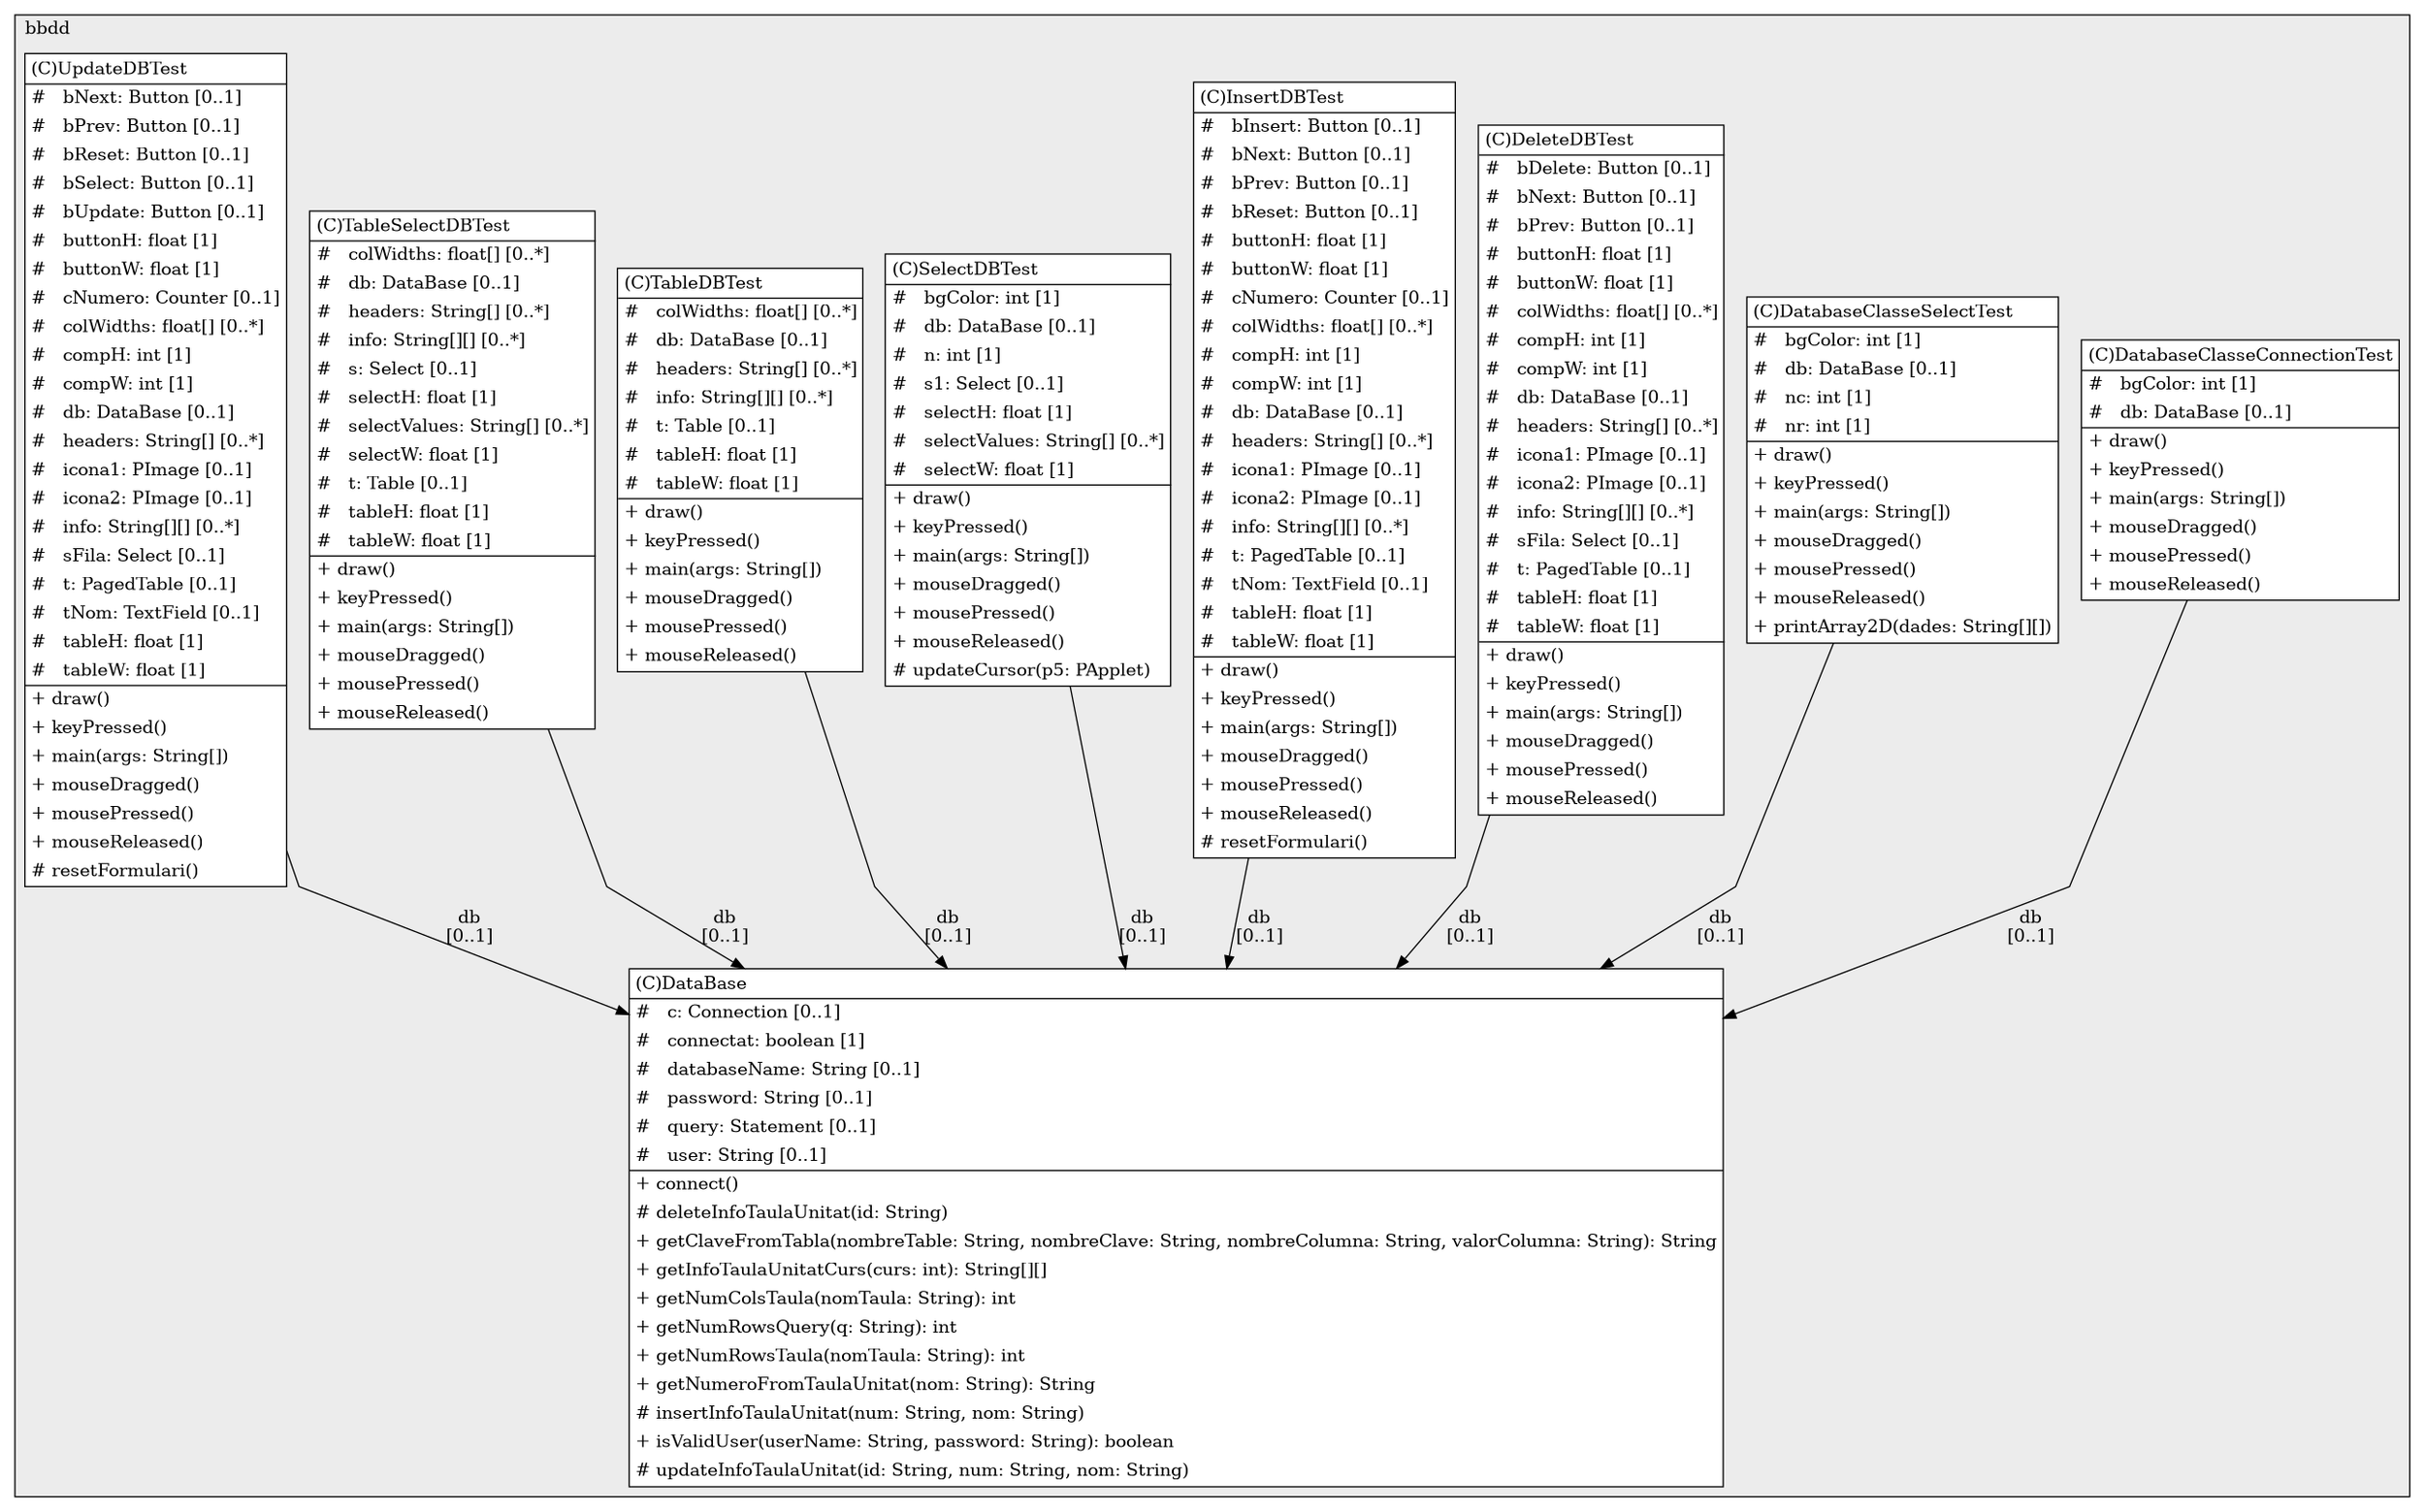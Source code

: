 @startuml

/' diagram meta data start
config=StructureConfiguration;
{
  "projectClassification": {
    "searchMode": "OpenProject", // OpenProject, AllProjects
    "includedProjects": "",
    "pathEndKeywords": "*.impl",
    "isClientPath": "",
    "isClientName": "",
    "isTestPath": "",
    "isTestName": "",
    "isMappingPath": "",
    "isMappingName": "",
    "isDataAccessPath": "",
    "isDataAccessName": "",
    "isDataStructurePath": "",
    "isDataStructureName": "",
    "isInterfaceStructuresPath": "",
    "isInterfaceStructuresName": "",
    "isEntryPointPath": "",
    "isEntryPointName": "",
    "treatFinalFieldsAsMandatory": false
  },
  "graphRestriction": {
    "classPackageExcludeFilter": "",
    "classPackageIncludeFilter": "",
    "classNameExcludeFilter": "",
    "classNameIncludeFilter": "",
    "methodNameExcludeFilter": "",
    "methodNameIncludeFilter": "",
    "removeByInheritance": "", // inheritance/annotation based filtering is done in a second step
    "removeByAnnotation": "",
    "removeByClassPackage": "", // cleanup the graph after inheritance/annotation based filtering is done
    "removeByClassName": "",
    "cutMappings": false,
    "cutEnum": true,
    "cutTests": true,
    "cutClient": true,
    "cutDataAccess": false,
    "cutInterfaceStructures": false,
    "cutDataStructures": false,
    "cutGetterAndSetter": true,
    "cutConstructors": true
  },
  "graphTraversal": {
    "forwardDepth": 6,
    "backwardDepth": 6,
    "classPackageExcludeFilter": "",
    "classPackageIncludeFilter": "",
    "classNameExcludeFilter": "",
    "classNameIncludeFilter": "",
    "methodNameExcludeFilter": "",
    "methodNameIncludeFilter": "",
    "hideMappings": false,
    "hideDataStructures": false,
    "hidePrivateMethods": true,
    "hideInterfaceCalls": true, // indirection: implementation -> interface (is hidden) -> implementation
    "onlyShowApplicationEntryPoints": false, // root node is included
    "useMethodCallsForStructureDiagram": "ForwardOnly" // ForwardOnly, BothDirections, No
  },
  "details": {
    "aggregation": "GroupByClass", // ByClass, GroupByClass, None
    "showClassGenericTypes": true,
    "showMethods": true,
    "showMethodParameterNames": true,
    "showMethodParameterTypes": true,
    "showMethodReturnType": true,
    "showPackageLevels": 2,
    "showDetailedClassStructure": true
  },
  "rootClass": "bbdd.DataBase",
  "extensionCallbackMethod": "" // qualified.class.name#methodName - signature: public static String method(String)
}
diagram meta data end '/



digraph g {
    rankdir="TB"
    splines=polyline
    

'nodes 
subgraph cluster_3016896 { 
   	label=bbdd
	labeljust=l
	fillcolor="#ececec"
	style=filled
   
   DataBase3016896[
	label=<<TABLE BORDER="1" CELLBORDER="0" CELLPADDING="4" CELLSPACING="0">
<TR><TD ALIGN="LEFT" >(C)DataBase</TD></TR>
<HR/>
<TR><TD ALIGN="LEFT" >#   c: Connection [0..1]</TD></TR>
<TR><TD ALIGN="LEFT" >#   connectat: boolean [1]</TD></TR>
<TR><TD ALIGN="LEFT" >#   databaseName: String [0..1]</TD></TR>
<TR><TD ALIGN="LEFT" >#   password: String [0..1]</TD></TR>
<TR><TD ALIGN="LEFT" >#   query: Statement [0..1]</TD></TR>
<TR><TD ALIGN="LEFT" >#   user: String [0..1]</TD></TR>
<HR/>
<TR><TD ALIGN="LEFT" >+ connect()</TD></TR>
<TR><TD ALIGN="LEFT" ># deleteInfoTaulaUnitat(id: String)</TD></TR>
<TR><TD ALIGN="LEFT" >+ getClaveFromTabla(nombreTable: String, nombreClave: String, nombreColumna: String, valorColumna: String): String</TD></TR>
<TR><TD ALIGN="LEFT" >+ getInfoTaulaUnitatCurs(curs: int): String[][]</TD></TR>
<TR><TD ALIGN="LEFT" >+ getNumColsTaula(nomTaula: String): int</TD></TR>
<TR><TD ALIGN="LEFT" >+ getNumRowsQuery(q: String): int</TD></TR>
<TR><TD ALIGN="LEFT" >+ getNumRowsTaula(nomTaula: String): int</TD></TR>
<TR><TD ALIGN="LEFT" >+ getNumeroFromTaulaUnitat(nom: String): String</TD></TR>
<TR><TD ALIGN="LEFT" ># insertInfoTaulaUnitat(num: String, nom: String)</TD></TR>
<TR><TD ALIGN="LEFT" >+ isValidUser(userName: String, password: String): boolean</TD></TR>
<TR><TD ALIGN="LEFT" ># updateInfoTaulaUnitat(id: String, num: String, nom: String)</TD></TR>
</TABLE>>
	style=filled
	margin=0
	shape=plaintext
	fillcolor="#FFFFFF"
];

DatabaseClasseConnectionTest3016896[
	label=<<TABLE BORDER="1" CELLBORDER="0" CELLPADDING="4" CELLSPACING="0">
<TR><TD ALIGN="LEFT" >(C)DatabaseClasseConnectionTest</TD></TR>
<HR/>
<TR><TD ALIGN="LEFT" >#   bgColor: int [1]</TD></TR>
<TR><TD ALIGN="LEFT" >#   db: DataBase [0..1]</TD></TR>
<HR/>
<TR><TD ALIGN="LEFT" >+ draw()</TD></TR>
<TR><TD ALIGN="LEFT" >+ keyPressed()</TD></TR>
<TR><TD ALIGN="LEFT" >+ main(args: String[])</TD></TR>
<TR><TD ALIGN="LEFT" >+ mouseDragged()</TD></TR>
<TR><TD ALIGN="LEFT" >+ mousePressed()</TD></TR>
<TR><TD ALIGN="LEFT" >+ mouseReleased()</TD></TR>
</TABLE>>
	style=filled
	margin=0
	shape=plaintext
	fillcolor="#FFFFFF"
];

DatabaseClasseSelectTest3016896[
	label=<<TABLE BORDER="1" CELLBORDER="0" CELLPADDING="4" CELLSPACING="0">
<TR><TD ALIGN="LEFT" >(C)DatabaseClasseSelectTest</TD></TR>
<HR/>
<TR><TD ALIGN="LEFT" >#   bgColor: int [1]</TD></TR>
<TR><TD ALIGN="LEFT" >#   db: DataBase [0..1]</TD></TR>
<TR><TD ALIGN="LEFT" >#   nc: int [1]</TD></TR>
<TR><TD ALIGN="LEFT" >#   nr: int [1]</TD></TR>
<HR/>
<TR><TD ALIGN="LEFT" >+ draw()</TD></TR>
<TR><TD ALIGN="LEFT" >+ keyPressed()</TD></TR>
<TR><TD ALIGN="LEFT" >+ main(args: String[])</TD></TR>
<TR><TD ALIGN="LEFT" >+ mouseDragged()</TD></TR>
<TR><TD ALIGN="LEFT" >+ mousePressed()</TD></TR>
<TR><TD ALIGN="LEFT" >+ mouseReleased()</TD></TR>
<TR><TD ALIGN="LEFT" >+ printArray2D(dades: String[][])</TD></TR>
</TABLE>>
	style=filled
	margin=0
	shape=plaintext
	fillcolor="#FFFFFF"
];

DeleteDBTest3016896[
	label=<<TABLE BORDER="1" CELLBORDER="0" CELLPADDING="4" CELLSPACING="0">
<TR><TD ALIGN="LEFT" >(C)DeleteDBTest</TD></TR>
<HR/>
<TR><TD ALIGN="LEFT" >#   bDelete: Button [0..1]</TD></TR>
<TR><TD ALIGN="LEFT" >#   bNext: Button [0..1]</TD></TR>
<TR><TD ALIGN="LEFT" >#   bPrev: Button [0..1]</TD></TR>
<TR><TD ALIGN="LEFT" >#   buttonH: float [1]</TD></TR>
<TR><TD ALIGN="LEFT" >#   buttonW: float [1]</TD></TR>
<TR><TD ALIGN="LEFT" >#   colWidths: float[] [0..*]</TD></TR>
<TR><TD ALIGN="LEFT" >#   compH: int [1]</TD></TR>
<TR><TD ALIGN="LEFT" >#   compW: int [1]</TD></TR>
<TR><TD ALIGN="LEFT" >#   db: DataBase [0..1]</TD></TR>
<TR><TD ALIGN="LEFT" >#   headers: String[] [0..*]</TD></TR>
<TR><TD ALIGN="LEFT" >#   icona1: PImage [0..1]</TD></TR>
<TR><TD ALIGN="LEFT" >#   icona2: PImage [0..1]</TD></TR>
<TR><TD ALIGN="LEFT" >#   info: String[][] [0..*]</TD></TR>
<TR><TD ALIGN="LEFT" >#   sFila: Select [0..1]</TD></TR>
<TR><TD ALIGN="LEFT" >#   t: PagedTable [0..1]</TD></TR>
<TR><TD ALIGN="LEFT" >#   tableH: float [1]</TD></TR>
<TR><TD ALIGN="LEFT" >#   tableW: float [1]</TD></TR>
<HR/>
<TR><TD ALIGN="LEFT" >+ draw()</TD></TR>
<TR><TD ALIGN="LEFT" >+ keyPressed()</TD></TR>
<TR><TD ALIGN="LEFT" >+ main(args: String[])</TD></TR>
<TR><TD ALIGN="LEFT" >+ mouseDragged()</TD></TR>
<TR><TD ALIGN="LEFT" >+ mousePressed()</TD></TR>
<TR><TD ALIGN="LEFT" >+ mouseReleased()</TD></TR>
</TABLE>>
	style=filled
	margin=0
	shape=plaintext
	fillcolor="#FFFFFF"
];

InsertDBTest3016896[
	label=<<TABLE BORDER="1" CELLBORDER="0" CELLPADDING="4" CELLSPACING="0">
<TR><TD ALIGN="LEFT" >(C)InsertDBTest</TD></TR>
<HR/>
<TR><TD ALIGN="LEFT" >#   bInsert: Button [0..1]</TD></TR>
<TR><TD ALIGN="LEFT" >#   bNext: Button [0..1]</TD></TR>
<TR><TD ALIGN="LEFT" >#   bPrev: Button [0..1]</TD></TR>
<TR><TD ALIGN="LEFT" >#   bReset: Button [0..1]</TD></TR>
<TR><TD ALIGN="LEFT" >#   buttonH: float [1]</TD></TR>
<TR><TD ALIGN="LEFT" >#   buttonW: float [1]</TD></TR>
<TR><TD ALIGN="LEFT" >#   cNumero: Counter [0..1]</TD></TR>
<TR><TD ALIGN="LEFT" >#   colWidths: float[] [0..*]</TD></TR>
<TR><TD ALIGN="LEFT" >#   compH: int [1]</TD></TR>
<TR><TD ALIGN="LEFT" >#   compW: int [1]</TD></TR>
<TR><TD ALIGN="LEFT" >#   db: DataBase [0..1]</TD></TR>
<TR><TD ALIGN="LEFT" >#   headers: String[] [0..*]</TD></TR>
<TR><TD ALIGN="LEFT" >#   icona1: PImage [0..1]</TD></TR>
<TR><TD ALIGN="LEFT" >#   icona2: PImage [0..1]</TD></TR>
<TR><TD ALIGN="LEFT" >#   info: String[][] [0..*]</TD></TR>
<TR><TD ALIGN="LEFT" >#   t: PagedTable [0..1]</TD></TR>
<TR><TD ALIGN="LEFT" >#   tNom: TextField [0..1]</TD></TR>
<TR><TD ALIGN="LEFT" >#   tableH: float [1]</TD></TR>
<TR><TD ALIGN="LEFT" >#   tableW: float [1]</TD></TR>
<HR/>
<TR><TD ALIGN="LEFT" >+ draw()</TD></TR>
<TR><TD ALIGN="LEFT" >+ keyPressed()</TD></TR>
<TR><TD ALIGN="LEFT" >+ main(args: String[])</TD></TR>
<TR><TD ALIGN="LEFT" >+ mouseDragged()</TD></TR>
<TR><TD ALIGN="LEFT" >+ mousePressed()</TD></TR>
<TR><TD ALIGN="LEFT" >+ mouseReleased()</TD></TR>
<TR><TD ALIGN="LEFT" ># resetFormulari()</TD></TR>
</TABLE>>
	style=filled
	margin=0
	shape=plaintext
	fillcolor="#FFFFFF"
];

SelectDBTest3016896[
	label=<<TABLE BORDER="1" CELLBORDER="0" CELLPADDING="4" CELLSPACING="0">
<TR><TD ALIGN="LEFT" >(C)SelectDBTest</TD></TR>
<HR/>
<TR><TD ALIGN="LEFT" >#   bgColor: int [1]</TD></TR>
<TR><TD ALIGN="LEFT" >#   db: DataBase [0..1]</TD></TR>
<TR><TD ALIGN="LEFT" >#   n: int [1]</TD></TR>
<TR><TD ALIGN="LEFT" >#   s1: Select [0..1]</TD></TR>
<TR><TD ALIGN="LEFT" >#   selectH: float [1]</TD></TR>
<TR><TD ALIGN="LEFT" >#   selectValues: String[] [0..*]</TD></TR>
<TR><TD ALIGN="LEFT" >#   selectW: float [1]</TD></TR>
<HR/>
<TR><TD ALIGN="LEFT" >+ draw()</TD></TR>
<TR><TD ALIGN="LEFT" >+ keyPressed()</TD></TR>
<TR><TD ALIGN="LEFT" >+ main(args: String[])</TD></TR>
<TR><TD ALIGN="LEFT" >+ mouseDragged()</TD></TR>
<TR><TD ALIGN="LEFT" >+ mousePressed()</TD></TR>
<TR><TD ALIGN="LEFT" >+ mouseReleased()</TD></TR>
<TR><TD ALIGN="LEFT" ># updateCursor(p5: PApplet)</TD></TR>
</TABLE>>
	style=filled
	margin=0
	shape=plaintext
	fillcolor="#FFFFFF"
];

TableDBTest3016896[
	label=<<TABLE BORDER="1" CELLBORDER="0" CELLPADDING="4" CELLSPACING="0">
<TR><TD ALIGN="LEFT" >(C)TableDBTest</TD></TR>
<HR/>
<TR><TD ALIGN="LEFT" >#   colWidths: float[] [0..*]</TD></TR>
<TR><TD ALIGN="LEFT" >#   db: DataBase [0..1]</TD></TR>
<TR><TD ALIGN="LEFT" >#   headers: String[] [0..*]</TD></TR>
<TR><TD ALIGN="LEFT" >#   info: String[][] [0..*]</TD></TR>
<TR><TD ALIGN="LEFT" >#   t: Table [0..1]</TD></TR>
<TR><TD ALIGN="LEFT" >#   tableH: float [1]</TD></TR>
<TR><TD ALIGN="LEFT" >#   tableW: float [1]</TD></TR>
<HR/>
<TR><TD ALIGN="LEFT" >+ draw()</TD></TR>
<TR><TD ALIGN="LEFT" >+ keyPressed()</TD></TR>
<TR><TD ALIGN="LEFT" >+ main(args: String[])</TD></TR>
<TR><TD ALIGN="LEFT" >+ mouseDragged()</TD></TR>
<TR><TD ALIGN="LEFT" >+ mousePressed()</TD></TR>
<TR><TD ALIGN="LEFT" >+ mouseReleased()</TD></TR>
</TABLE>>
	style=filled
	margin=0
	shape=plaintext
	fillcolor="#FFFFFF"
];

TableSelectDBTest3016896[
	label=<<TABLE BORDER="1" CELLBORDER="0" CELLPADDING="4" CELLSPACING="0">
<TR><TD ALIGN="LEFT" >(C)TableSelectDBTest</TD></TR>
<HR/>
<TR><TD ALIGN="LEFT" >#   colWidths: float[] [0..*]</TD></TR>
<TR><TD ALIGN="LEFT" >#   db: DataBase [0..1]</TD></TR>
<TR><TD ALIGN="LEFT" >#   headers: String[] [0..*]</TD></TR>
<TR><TD ALIGN="LEFT" >#   info: String[][] [0..*]</TD></TR>
<TR><TD ALIGN="LEFT" >#   s: Select [0..1]</TD></TR>
<TR><TD ALIGN="LEFT" >#   selectH: float [1]</TD></TR>
<TR><TD ALIGN="LEFT" >#   selectValues: String[] [0..*]</TD></TR>
<TR><TD ALIGN="LEFT" >#   selectW: float [1]</TD></TR>
<TR><TD ALIGN="LEFT" >#   t: Table [0..1]</TD></TR>
<TR><TD ALIGN="LEFT" >#   tableH: float [1]</TD></TR>
<TR><TD ALIGN="LEFT" >#   tableW: float [1]</TD></TR>
<HR/>
<TR><TD ALIGN="LEFT" >+ draw()</TD></TR>
<TR><TD ALIGN="LEFT" >+ keyPressed()</TD></TR>
<TR><TD ALIGN="LEFT" >+ main(args: String[])</TD></TR>
<TR><TD ALIGN="LEFT" >+ mouseDragged()</TD></TR>
<TR><TD ALIGN="LEFT" >+ mousePressed()</TD></TR>
<TR><TD ALIGN="LEFT" >+ mouseReleased()</TD></TR>
</TABLE>>
	style=filled
	margin=0
	shape=plaintext
	fillcolor="#FFFFFF"
];

UpdateDBTest3016896[
	label=<<TABLE BORDER="1" CELLBORDER="0" CELLPADDING="4" CELLSPACING="0">
<TR><TD ALIGN="LEFT" >(C)UpdateDBTest</TD></TR>
<HR/>
<TR><TD ALIGN="LEFT" >#   bNext: Button [0..1]</TD></TR>
<TR><TD ALIGN="LEFT" >#   bPrev: Button [0..1]</TD></TR>
<TR><TD ALIGN="LEFT" >#   bReset: Button [0..1]</TD></TR>
<TR><TD ALIGN="LEFT" >#   bSelect: Button [0..1]</TD></TR>
<TR><TD ALIGN="LEFT" >#   bUpdate: Button [0..1]</TD></TR>
<TR><TD ALIGN="LEFT" >#   buttonH: float [1]</TD></TR>
<TR><TD ALIGN="LEFT" >#   buttonW: float [1]</TD></TR>
<TR><TD ALIGN="LEFT" >#   cNumero: Counter [0..1]</TD></TR>
<TR><TD ALIGN="LEFT" >#   colWidths: float[] [0..*]</TD></TR>
<TR><TD ALIGN="LEFT" >#   compH: int [1]</TD></TR>
<TR><TD ALIGN="LEFT" >#   compW: int [1]</TD></TR>
<TR><TD ALIGN="LEFT" >#   db: DataBase [0..1]</TD></TR>
<TR><TD ALIGN="LEFT" >#   headers: String[] [0..*]</TD></TR>
<TR><TD ALIGN="LEFT" >#   icona1: PImage [0..1]</TD></TR>
<TR><TD ALIGN="LEFT" >#   icona2: PImage [0..1]</TD></TR>
<TR><TD ALIGN="LEFT" >#   info: String[][] [0..*]</TD></TR>
<TR><TD ALIGN="LEFT" >#   sFila: Select [0..1]</TD></TR>
<TR><TD ALIGN="LEFT" >#   t: PagedTable [0..1]</TD></TR>
<TR><TD ALIGN="LEFT" >#   tNom: TextField [0..1]</TD></TR>
<TR><TD ALIGN="LEFT" >#   tableH: float [1]</TD></TR>
<TR><TD ALIGN="LEFT" >#   tableW: float [1]</TD></TR>
<HR/>
<TR><TD ALIGN="LEFT" >+ draw()</TD></TR>
<TR><TD ALIGN="LEFT" >+ keyPressed()</TD></TR>
<TR><TD ALIGN="LEFT" >+ main(args: String[])</TD></TR>
<TR><TD ALIGN="LEFT" >+ mouseDragged()</TD></TR>
<TR><TD ALIGN="LEFT" >+ mousePressed()</TD></TR>
<TR><TD ALIGN="LEFT" >+ mouseReleased()</TD></TR>
<TR><TD ALIGN="LEFT" ># resetFormulari()</TD></TR>
</TABLE>>
	style=filled
	margin=0
	shape=plaintext
	fillcolor="#FFFFFF"
];
} 

'edges    
DatabaseClasseConnectionTest3016896 -> DataBase3016896[label="db
[0..1]"];
DatabaseClasseSelectTest3016896 -> DataBase3016896[label="db
[0..1]"];
DeleteDBTest3016896 -> DataBase3016896[label="db
[0..1]"];
InsertDBTest3016896 -> DataBase3016896[label="db
[0..1]"];
SelectDBTest3016896 -> DataBase3016896[label="db
[0..1]"];
TableDBTest3016896 -> DataBase3016896[label="db
[0..1]"];
TableSelectDBTest3016896 -> DataBase3016896[label="db
[0..1]"];
UpdateDBTest3016896 -> DataBase3016896[label="db
[0..1]"];
    
}
@enduml